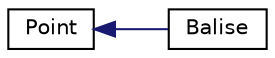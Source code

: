 digraph "Graphical Class Hierarchy"
{
  edge [fontname="Helvetica",fontsize="10",labelfontname="Helvetica",labelfontsize="10"];
  node [fontname="Helvetica",fontsize="10",shape=record];
  rankdir="LR";
  Node1 [label="Point",height=0.2,width=0.4,color="black", fillcolor="white", style="filled",URL="$class_point.html"];
  Node1 -> Node2 [dir="back",color="midnightblue",fontsize="10",style="solid",fontname="Helvetica"];
  Node2 [label="Balise",height=0.2,width=0.4,color="black", fillcolor="white", style="filled",URL="$class_balise.html"];
}
